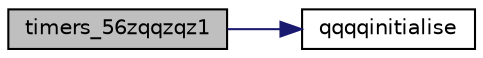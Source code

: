 digraph "timers_56zqqzqz1"
{
  edge [fontname="Helvetica",fontsize="10",labelfontname="Helvetica",labelfontsize="10"];
  node [fontname="Helvetica",fontsize="10",shape=record];
  rankdir="LR";
  Node1945 [label="timers_56zqqzqz1",height=0.2,width=0.4,color="black", fillcolor="grey75", style="filled", fontcolor="black"];
  Node1945 -> Node1946 [color="midnightblue",fontsize="10",style="solid",fontname="Helvetica"];
  Node1946 [label="qqqqinitialise",height=0.2,width=0.4,color="black", fillcolor="white", style="filled",URL="$inszt__timers_8c.html#ab860f96a01c75c73f8c0cafc5ac84896"];
}
